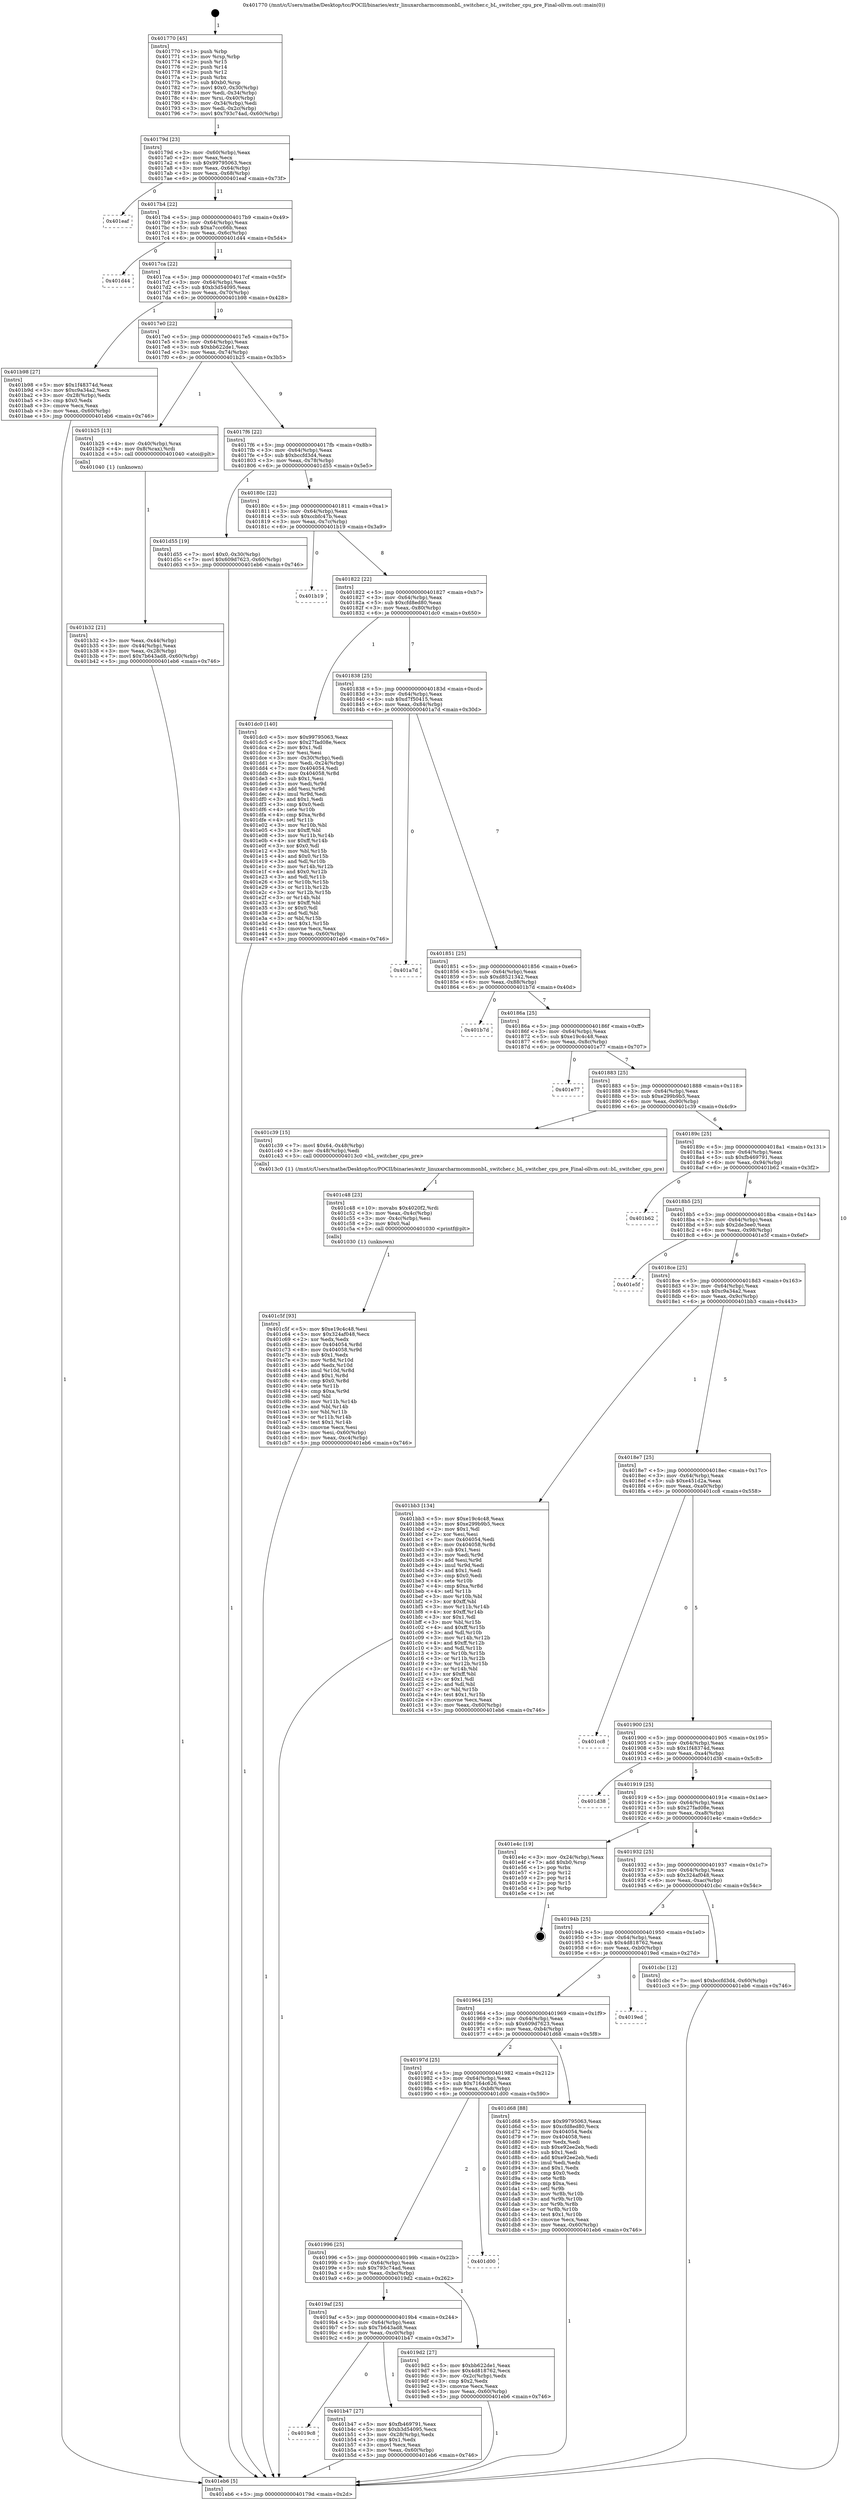 digraph "0x401770" {
  label = "0x401770 (/mnt/c/Users/mathe/Desktop/tcc/POCII/binaries/extr_linuxarcharmcommonbL_switcher.c_bL_switcher_cpu_pre_Final-ollvm.out::main(0))"
  labelloc = "t"
  node[shape=record]

  Entry [label="",width=0.3,height=0.3,shape=circle,fillcolor=black,style=filled]
  "0x40179d" [label="{
     0x40179d [23]\l
     | [instrs]\l
     &nbsp;&nbsp;0x40179d \<+3\>: mov -0x60(%rbp),%eax\l
     &nbsp;&nbsp;0x4017a0 \<+2\>: mov %eax,%ecx\l
     &nbsp;&nbsp;0x4017a2 \<+6\>: sub $0x99795063,%ecx\l
     &nbsp;&nbsp;0x4017a8 \<+3\>: mov %eax,-0x64(%rbp)\l
     &nbsp;&nbsp;0x4017ab \<+3\>: mov %ecx,-0x68(%rbp)\l
     &nbsp;&nbsp;0x4017ae \<+6\>: je 0000000000401eaf \<main+0x73f\>\l
  }"]
  "0x401eaf" [label="{
     0x401eaf\l
  }", style=dashed]
  "0x4017b4" [label="{
     0x4017b4 [22]\l
     | [instrs]\l
     &nbsp;&nbsp;0x4017b4 \<+5\>: jmp 00000000004017b9 \<main+0x49\>\l
     &nbsp;&nbsp;0x4017b9 \<+3\>: mov -0x64(%rbp),%eax\l
     &nbsp;&nbsp;0x4017bc \<+5\>: sub $0xa7ccc66b,%eax\l
     &nbsp;&nbsp;0x4017c1 \<+3\>: mov %eax,-0x6c(%rbp)\l
     &nbsp;&nbsp;0x4017c4 \<+6\>: je 0000000000401d44 \<main+0x5d4\>\l
  }"]
  Exit [label="",width=0.3,height=0.3,shape=circle,fillcolor=black,style=filled,peripheries=2]
  "0x401d44" [label="{
     0x401d44\l
  }", style=dashed]
  "0x4017ca" [label="{
     0x4017ca [22]\l
     | [instrs]\l
     &nbsp;&nbsp;0x4017ca \<+5\>: jmp 00000000004017cf \<main+0x5f\>\l
     &nbsp;&nbsp;0x4017cf \<+3\>: mov -0x64(%rbp),%eax\l
     &nbsp;&nbsp;0x4017d2 \<+5\>: sub $0xb3d54095,%eax\l
     &nbsp;&nbsp;0x4017d7 \<+3\>: mov %eax,-0x70(%rbp)\l
     &nbsp;&nbsp;0x4017da \<+6\>: je 0000000000401b98 \<main+0x428\>\l
  }"]
  "0x401c5f" [label="{
     0x401c5f [93]\l
     | [instrs]\l
     &nbsp;&nbsp;0x401c5f \<+5\>: mov $0xe19c4c48,%esi\l
     &nbsp;&nbsp;0x401c64 \<+5\>: mov $0x324af048,%ecx\l
     &nbsp;&nbsp;0x401c69 \<+2\>: xor %edx,%edx\l
     &nbsp;&nbsp;0x401c6b \<+8\>: mov 0x404054,%r8d\l
     &nbsp;&nbsp;0x401c73 \<+8\>: mov 0x404058,%r9d\l
     &nbsp;&nbsp;0x401c7b \<+3\>: sub $0x1,%edx\l
     &nbsp;&nbsp;0x401c7e \<+3\>: mov %r8d,%r10d\l
     &nbsp;&nbsp;0x401c81 \<+3\>: add %edx,%r10d\l
     &nbsp;&nbsp;0x401c84 \<+4\>: imul %r10d,%r8d\l
     &nbsp;&nbsp;0x401c88 \<+4\>: and $0x1,%r8d\l
     &nbsp;&nbsp;0x401c8c \<+4\>: cmp $0x0,%r8d\l
     &nbsp;&nbsp;0x401c90 \<+4\>: sete %r11b\l
     &nbsp;&nbsp;0x401c94 \<+4\>: cmp $0xa,%r9d\l
     &nbsp;&nbsp;0x401c98 \<+3\>: setl %bl\l
     &nbsp;&nbsp;0x401c9b \<+3\>: mov %r11b,%r14b\l
     &nbsp;&nbsp;0x401c9e \<+3\>: and %bl,%r14b\l
     &nbsp;&nbsp;0x401ca1 \<+3\>: xor %bl,%r11b\l
     &nbsp;&nbsp;0x401ca4 \<+3\>: or %r11b,%r14b\l
     &nbsp;&nbsp;0x401ca7 \<+4\>: test $0x1,%r14b\l
     &nbsp;&nbsp;0x401cab \<+3\>: cmovne %ecx,%esi\l
     &nbsp;&nbsp;0x401cae \<+3\>: mov %esi,-0x60(%rbp)\l
     &nbsp;&nbsp;0x401cb1 \<+6\>: mov %eax,-0xc4(%rbp)\l
     &nbsp;&nbsp;0x401cb7 \<+5\>: jmp 0000000000401eb6 \<main+0x746\>\l
  }"]
  "0x401b98" [label="{
     0x401b98 [27]\l
     | [instrs]\l
     &nbsp;&nbsp;0x401b98 \<+5\>: mov $0x1f48374d,%eax\l
     &nbsp;&nbsp;0x401b9d \<+5\>: mov $0xc9a34a2,%ecx\l
     &nbsp;&nbsp;0x401ba2 \<+3\>: mov -0x28(%rbp),%edx\l
     &nbsp;&nbsp;0x401ba5 \<+3\>: cmp $0x0,%edx\l
     &nbsp;&nbsp;0x401ba8 \<+3\>: cmove %ecx,%eax\l
     &nbsp;&nbsp;0x401bab \<+3\>: mov %eax,-0x60(%rbp)\l
     &nbsp;&nbsp;0x401bae \<+5\>: jmp 0000000000401eb6 \<main+0x746\>\l
  }"]
  "0x4017e0" [label="{
     0x4017e0 [22]\l
     | [instrs]\l
     &nbsp;&nbsp;0x4017e0 \<+5\>: jmp 00000000004017e5 \<main+0x75\>\l
     &nbsp;&nbsp;0x4017e5 \<+3\>: mov -0x64(%rbp),%eax\l
     &nbsp;&nbsp;0x4017e8 \<+5\>: sub $0xbb622de1,%eax\l
     &nbsp;&nbsp;0x4017ed \<+3\>: mov %eax,-0x74(%rbp)\l
     &nbsp;&nbsp;0x4017f0 \<+6\>: je 0000000000401b25 \<main+0x3b5\>\l
  }"]
  "0x401c48" [label="{
     0x401c48 [23]\l
     | [instrs]\l
     &nbsp;&nbsp;0x401c48 \<+10\>: movabs $0x4020f2,%rdi\l
     &nbsp;&nbsp;0x401c52 \<+3\>: mov %eax,-0x4c(%rbp)\l
     &nbsp;&nbsp;0x401c55 \<+3\>: mov -0x4c(%rbp),%esi\l
     &nbsp;&nbsp;0x401c58 \<+2\>: mov $0x0,%al\l
     &nbsp;&nbsp;0x401c5a \<+5\>: call 0000000000401030 \<printf@plt\>\l
     | [calls]\l
     &nbsp;&nbsp;0x401030 \{1\} (unknown)\l
  }"]
  "0x401b25" [label="{
     0x401b25 [13]\l
     | [instrs]\l
     &nbsp;&nbsp;0x401b25 \<+4\>: mov -0x40(%rbp),%rax\l
     &nbsp;&nbsp;0x401b29 \<+4\>: mov 0x8(%rax),%rdi\l
     &nbsp;&nbsp;0x401b2d \<+5\>: call 0000000000401040 \<atoi@plt\>\l
     | [calls]\l
     &nbsp;&nbsp;0x401040 \{1\} (unknown)\l
  }"]
  "0x4017f6" [label="{
     0x4017f6 [22]\l
     | [instrs]\l
     &nbsp;&nbsp;0x4017f6 \<+5\>: jmp 00000000004017fb \<main+0x8b\>\l
     &nbsp;&nbsp;0x4017fb \<+3\>: mov -0x64(%rbp),%eax\l
     &nbsp;&nbsp;0x4017fe \<+5\>: sub $0xbccfd3d4,%eax\l
     &nbsp;&nbsp;0x401803 \<+3\>: mov %eax,-0x78(%rbp)\l
     &nbsp;&nbsp;0x401806 \<+6\>: je 0000000000401d55 \<main+0x5e5\>\l
  }"]
  "0x4019c8" [label="{
     0x4019c8\l
  }", style=dashed]
  "0x401d55" [label="{
     0x401d55 [19]\l
     | [instrs]\l
     &nbsp;&nbsp;0x401d55 \<+7\>: movl $0x0,-0x30(%rbp)\l
     &nbsp;&nbsp;0x401d5c \<+7\>: movl $0x609d7623,-0x60(%rbp)\l
     &nbsp;&nbsp;0x401d63 \<+5\>: jmp 0000000000401eb6 \<main+0x746\>\l
  }"]
  "0x40180c" [label="{
     0x40180c [22]\l
     | [instrs]\l
     &nbsp;&nbsp;0x40180c \<+5\>: jmp 0000000000401811 \<main+0xa1\>\l
     &nbsp;&nbsp;0x401811 \<+3\>: mov -0x64(%rbp),%eax\l
     &nbsp;&nbsp;0x401814 \<+5\>: sub $0xccbfc47b,%eax\l
     &nbsp;&nbsp;0x401819 \<+3\>: mov %eax,-0x7c(%rbp)\l
     &nbsp;&nbsp;0x40181c \<+6\>: je 0000000000401b19 \<main+0x3a9\>\l
  }"]
  "0x401b47" [label="{
     0x401b47 [27]\l
     | [instrs]\l
     &nbsp;&nbsp;0x401b47 \<+5\>: mov $0xfb469791,%eax\l
     &nbsp;&nbsp;0x401b4c \<+5\>: mov $0xb3d54095,%ecx\l
     &nbsp;&nbsp;0x401b51 \<+3\>: mov -0x28(%rbp),%edx\l
     &nbsp;&nbsp;0x401b54 \<+3\>: cmp $0x1,%edx\l
     &nbsp;&nbsp;0x401b57 \<+3\>: cmovl %ecx,%eax\l
     &nbsp;&nbsp;0x401b5a \<+3\>: mov %eax,-0x60(%rbp)\l
     &nbsp;&nbsp;0x401b5d \<+5\>: jmp 0000000000401eb6 \<main+0x746\>\l
  }"]
  "0x401b19" [label="{
     0x401b19\l
  }", style=dashed]
  "0x401822" [label="{
     0x401822 [22]\l
     | [instrs]\l
     &nbsp;&nbsp;0x401822 \<+5\>: jmp 0000000000401827 \<main+0xb7\>\l
     &nbsp;&nbsp;0x401827 \<+3\>: mov -0x64(%rbp),%eax\l
     &nbsp;&nbsp;0x40182a \<+5\>: sub $0xcfd8ed80,%eax\l
     &nbsp;&nbsp;0x40182f \<+3\>: mov %eax,-0x80(%rbp)\l
     &nbsp;&nbsp;0x401832 \<+6\>: je 0000000000401dc0 \<main+0x650\>\l
  }"]
  "0x401b32" [label="{
     0x401b32 [21]\l
     | [instrs]\l
     &nbsp;&nbsp;0x401b32 \<+3\>: mov %eax,-0x44(%rbp)\l
     &nbsp;&nbsp;0x401b35 \<+3\>: mov -0x44(%rbp),%eax\l
     &nbsp;&nbsp;0x401b38 \<+3\>: mov %eax,-0x28(%rbp)\l
     &nbsp;&nbsp;0x401b3b \<+7\>: movl $0x7b643ad8,-0x60(%rbp)\l
     &nbsp;&nbsp;0x401b42 \<+5\>: jmp 0000000000401eb6 \<main+0x746\>\l
  }"]
  "0x401dc0" [label="{
     0x401dc0 [140]\l
     | [instrs]\l
     &nbsp;&nbsp;0x401dc0 \<+5\>: mov $0x99795063,%eax\l
     &nbsp;&nbsp;0x401dc5 \<+5\>: mov $0x27fad08e,%ecx\l
     &nbsp;&nbsp;0x401dca \<+2\>: mov $0x1,%dl\l
     &nbsp;&nbsp;0x401dcc \<+2\>: xor %esi,%esi\l
     &nbsp;&nbsp;0x401dce \<+3\>: mov -0x30(%rbp),%edi\l
     &nbsp;&nbsp;0x401dd1 \<+3\>: mov %edi,-0x24(%rbp)\l
     &nbsp;&nbsp;0x401dd4 \<+7\>: mov 0x404054,%edi\l
     &nbsp;&nbsp;0x401ddb \<+8\>: mov 0x404058,%r8d\l
     &nbsp;&nbsp;0x401de3 \<+3\>: sub $0x1,%esi\l
     &nbsp;&nbsp;0x401de6 \<+3\>: mov %edi,%r9d\l
     &nbsp;&nbsp;0x401de9 \<+3\>: add %esi,%r9d\l
     &nbsp;&nbsp;0x401dec \<+4\>: imul %r9d,%edi\l
     &nbsp;&nbsp;0x401df0 \<+3\>: and $0x1,%edi\l
     &nbsp;&nbsp;0x401df3 \<+3\>: cmp $0x0,%edi\l
     &nbsp;&nbsp;0x401df6 \<+4\>: sete %r10b\l
     &nbsp;&nbsp;0x401dfa \<+4\>: cmp $0xa,%r8d\l
     &nbsp;&nbsp;0x401dfe \<+4\>: setl %r11b\l
     &nbsp;&nbsp;0x401e02 \<+3\>: mov %r10b,%bl\l
     &nbsp;&nbsp;0x401e05 \<+3\>: xor $0xff,%bl\l
     &nbsp;&nbsp;0x401e08 \<+3\>: mov %r11b,%r14b\l
     &nbsp;&nbsp;0x401e0b \<+4\>: xor $0xff,%r14b\l
     &nbsp;&nbsp;0x401e0f \<+3\>: xor $0x0,%dl\l
     &nbsp;&nbsp;0x401e12 \<+3\>: mov %bl,%r15b\l
     &nbsp;&nbsp;0x401e15 \<+4\>: and $0x0,%r15b\l
     &nbsp;&nbsp;0x401e19 \<+3\>: and %dl,%r10b\l
     &nbsp;&nbsp;0x401e1c \<+3\>: mov %r14b,%r12b\l
     &nbsp;&nbsp;0x401e1f \<+4\>: and $0x0,%r12b\l
     &nbsp;&nbsp;0x401e23 \<+3\>: and %dl,%r11b\l
     &nbsp;&nbsp;0x401e26 \<+3\>: or %r10b,%r15b\l
     &nbsp;&nbsp;0x401e29 \<+3\>: or %r11b,%r12b\l
     &nbsp;&nbsp;0x401e2c \<+3\>: xor %r12b,%r15b\l
     &nbsp;&nbsp;0x401e2f \<+3\>: or %r14b,%bl\l
     &nbsp;&nbsp;0x401e32 \<+3\>: xor $0xff,%bl\l
     &nbsp;&nbsp;0x401e35 \<+3\>: or $0x0,%dl\l
     &nbsp;&nbsp;0x401e38 \<+2\>: and %dl,%bl\l
     &nbsp;&nbsp;0x401e3a \<+3\>: or %bl,%r15b\l
     &nbsp;&nbsp;0x401e3d \<+4\>: test $0x1,%r15b\l
     &nbsp;&nbsp;0x401e41 \<+3\>: cmovne %ecx,%eax\l
     &nbsp;&nbsp;0x401e44 \<+3\>: mov %eax,-0x60(%rbp)\l
     &nbsp;&nbsp;0x401e47 \<+5\>: jmp 0000000000401eb6 \<main+0x746\>\l
  }"]
  "0x401838" [label="{
     0x401838 [25]\l
     | [instrs]\l
     &nbsp;&nbsp;0x401838 \<+5\>: jmp 000000000040183d \<main+0xcd\>\l
     &nbsp;&nbsp;0x40183d \<+3\>: mov -0x64(%rbp),%eax\l
     &nbsp;&nbsp;0x401840 \<+5\>: sub $0xd7f50415,%eax\l
     &nbsp;&nbsp;0x401845 \<+6\>: mov %eax,-0x84(%rbp)\l
     &nbsp;&nbsp;0x40184b \<+6\>: je 0000000000401a7d \<main+0x30d\>\l
  }"]
  "0x401770" [label="{
     0x401770 [45]\l
     | [instrs]\l
     &nbsp;&nbsp;0x401770 \<+1\>: push %rbp\l
     &nbsp;&nbsp;0x401771 \<+3\>: mov %rsp,%rbp\l
     &nbsp;&nbsp;0x401774 \<+2\>: push %r15\l
     &nbsp;&nbsp;0x401776 \<+2\>: push %r14\l
     &nbsp;&nbsp;0x401778 \<+2\>: push %r12\l
     &nbsp;&nbsp;0x40177a \<+1\>: push %rbx\l
     &nbsp;&nbsp;0x40177b \<+7\>: sub $0xb0,%rsp\l
     &nbsp;&nbsp;0x401782 \<+7\>: movl $0x0,-0x30(%rbp)\l
     &nbsp;&nbsp;0x401789 \<+3\>: mov %edi,-0x34(%rbp)\l
     &nbsp;&nbsp;0x40178c \<+4\>: mov %rsi,-0x40(%rbp)\l
     &nbsp;&nbsp;0x401790 \<+3\>: mov -0x34(%rbp),%edi\l
     &nbsp;&nbsp;0x401793 \<+3\>: mov %edi,-0x2c(%rbp)\l
     &nbsp;&nbsp;0x401796 \<+7\>: movl $0x793c74ad,-0x60(%rbp)\l
  }"]
  "0x401a7d" [label="{
     0x401a7d\l
  }", style=dashed]
  "0x401851" [label="{
     0x401851 [25]\l
     | [instrs]\l
     &nbsp;&nbsp;0x401851 \<+5\>: jmp 0000000000401856 \<main+0xe6\>\l
     &nbsp;&nbsp;0x401856 \<+3\>: mov -0x64(%rbp),%eax\l
     &nbsp;&nbsp;0x401859 \<+5\>: sub $0xd8521342,%eax\l
     &nbsp;&nbsp;0x40185e \<+6\>: mov %eax,-0x88(%rbp)\l
     &nbsp;&nbsp;0x401864 \<+6\>: je 0000000000401b7d \<main+0x40d\>\l
  }"]
  "0x401eb6" [label="{
     0x401eb6 [5]\l
     | [instrs]\l
     &nbsp;&nbsp;0x401eb6 \<+5\>: jmp 000000000040179d \<main+0x2d\>\l
  }"]
  "0x401b7d" [label="{
     0x401b7d\l
  }", style=dashed]
  "0x40186a" [label="{
     0x40186a [25]\l
     | [instrs]\l
     &nbsp;&nbsp;0x40186a \<+5\>: jmp 000000000040186f \<main+0xff\>\l
     &nbsp;&nbsp;0x40186f \<+3\>: mov -0x64(%rbp),%eax\l
     &nbsp;&nbsp;0x401872 \<+5\>: sub $0xe19c4c48,%eax\l
     &nbsp;&nbsp;0x401877 \<+6\>: mov %eax,-0x8c(%rbp)\l
     &nbsp;&nbsp;0x40187d \<+6\>: je 0000000000401e77 \<main+0x707\>\l
  }"]
  "0x4019af" [label="{
     0x4019af [25]\l
     | [instrs]\l
     &nbsp;&nbsp;0x4019af \<+5\>: jmp 00000000004019b4 \<main+0x244\>\l
     &nbsp;&nbsp;0x4019b4 \<+3\>: mov -0x64(%rbp),%eax\l
     &nbsp;&nbsp;0x4019b7 \<+5\>: sub $0x7b643ad8,%eax\l
     &nbsp;&nbsp;0x4019bc \<+6\>: mov %eax,-0xc0(%rbp)\l
     &nbsp;&nbsp;0x4019c2 \<+6\>: je 0000000000401b47 \<main+0x3d7\>\l
  }"]
  "0x401e77" [label="{
     0x401e77\l
  }", style=dashed]
  "0x401883" [label="{
     0x401883 [25]\l
     | [instrs]\l
     &nbsp;&nbsp;0x401883 \<+5\>: jmp 0000000000401888 \<main+0x118\>\l
     &nbsp;&nbsp;0x401888 \<+3\>: mov -0x64(%rbp),%eax\l
     &nbsp;&nbsp;0x40188b \<+5\>: sub $0xe299b9b5,%eax\l
     &nbsp;&nbsp;0x401890 \<+6\>: mov %eax,-0x90(%rbp)\l
     &nbsp;&nbsp;0x401896 \<+6\>: je 0000000000401c39 \<main+0x4c9\>\l
  }"]
  "0x4019d2" [label="{
     0x4019d2 [27]\l
     | [instrs]\l
     &nbsp;&nbsp;0x4019d2 \<+5\>: mov $0xbb622de1,%eax\l
     &nbsp;&nbsp;0x4019d7 \<+5\>: mov $0x4d818762,%ecx\l
     &nbsp;&nbsp;0x4019dc \<+3\>: mov -0x2c(%rbp),%edx\l
     &nbsp;&nbsp;0x4019df \<+3\>: cmp $0x2,%edx\l
     &nbsp;&nbsp;0x4019e2 \<+3\>: cmovne %ecx,%eax\l
     &nbsp;&nbsp;0x4019e5 \<+3\>: mov %eax,-0x60(%rbp)\l
     &nbsp;&nbsp;0x4019e8 \<+5\>: jmp 0000000000401eb6 \<main+0x746\>\l
  }"]
  "0x401c39" [label="{
     0x401c39 [15]\l
     | [instrs]\l
     &nbsp;&nbsp;0x401c39 \<+7\>: movl $0x64,-0x48(%rbp)\l
     &nbsp;&nbsp;0x401c40 \<+3\>: mov -0x48(%rbp),%edi\l
     &nbsp;&nbsp;0x401c43 \<+5\>: call 00000000004013c0 \<bL_switcher_cpu_pre\>\l
     | [calls]\l
     &nbsp;&nbsp;0x4013c0 \{1\} (/mnt/c/Users/mathe/Desktop/tcc/POCII/binaries/extr_linuxarcharmcommonbL_switcher.c_bL_switcher_cpu_pre_Final-ollvm.out::bL_switcher_cpu_pre)\l
  }"]
  "0x40189c" [label="{
     0x40189c [25]\l
     | [instrs]\l
     &nbsp;&nbsp;0x40189c \<+5\>: jmp 00000000004018a1 \<main+0x131\>\l
     &nbsp;&nbsp;0x4018a1 \<+3\>: mov -0x64(%rbp),%eax\l
     &nbsp;&nbsp;0x4018a4 \<+5\>: sub $0xfb469791,%eax\l
     &nbsp;&nbsp;0x4018a9 \<+6\>: mov %eax,-0x94(%rbp)\l
     &nbsp;&nbsp;0x4018af \<+6\>: je 0000000000401b62 \<main+0x3f2\>\l
  }"]
  "0x401996" [label="{
     0x401996 [25]\l
     | [instrs]\l
     &nbsp;&nbsp;0x401996 \<+5\>: jmp 000000000040199b \<main+0x22b\>\l
     &nbsp;&nbsp;0x40199b \<+3\>: mov -0x64(%rbp),%eax\l
     &nbsp;&nbsp;0x40199e \<+5\>: sub $0x793c74ad,%eax\l
     &nbsp;&nbsp;0x4019a3 \<+6\>: mov %eax,-0xbc(%rbp)\l
     &nbsp;&nbsp;0x4019a9 \<+6\>: je 00000000004019d2 \<main+0x262\>\l
  }"]
  "0x401b62" [label="{
     0x401b62\l
  }", style=dashed]
  "0x4018b5" [label="{
     0x4018b5 [25]\l
     | [instrs]\l
     &nbsp;&nbsp;0x4018b5 \<+5\>: jmp 00000000004018ba \<main+0x14a\>\l
     &nbsp;&nbsp;0x4018ba \<+3\>: mov -0x64(%rbp),%eax\l
     &nbsp;&nbsp;0x4018bd \<+5\>: sub $0x2de3ee0,%eax\l
     &nbsp;&nbsp;0x4018c2 \<+6\>: mov %eax,-0x98(%rbp)\l
     &nbsp;&nbsp;0x4018c8 \<+6\>: je 0000000000401e5f \<main+0x6ef\>\l
  }"]
  "0x401d00" [label="{
     0x401d00\l
  }", style=dashed]
  "0x401e5f" [label="{
     0x401e5f\l
  }", style=dashed]
  "0x4018ce" [label="{
     0x4018ce [25]\l
     | [instrs]\l
     &nbsp;&nbsp;0x4018ce \<+5\>: jmp 00000000004018d3 \<main+0x163\>\l
     &nbsp;&nbsp;0x4018d3 \<+3\>: mov -0x64(%rbp),%eax\l
     &nbsp;&nbsp;0x4018d6 \<+5\>: sub $0xc9a34a2,%eax\l
     &nbsp;&nbsp;0x4018db \<+6\>: mov %eax,-0x9c(%rbp)\l
     &nbsp;&nbsp;0x4018e1 \<+6\>: je 0000000000401bb3 \<main+0x443\>\l
  }"]
  "0x40197d" [label="{
     0x40197d [25]\l
     | [instrs]\l
     &nbsp;&nbsp;0x40197d \<+5\>: jmp 0000000000401982 \<main+0x212\>\l
     &nbsp;&nbsp;0x401982 \<+3\>: mov -0x64(%rbp),%eax\l
     &nbsp;&nbsp;0x401985 \<+5\>: sub $0x7164c626,%eax\l
     &nbsp;&nbsp;0x40198a \<+6\>: mov %eax,-0xb8(%rbp)\l
     &nbsp;&nbsp;0x401990 \<+6\>: je 0000000000401d00 \<main+0x590\>\l
  }"]
  "0x401bb3" [label="{
     0x401bb3 [134]\l
     | [instrs]\l
     &nbsp;&nbsp;0x401bb3 \<+5\>: mov $0xe19c4c48,%eax\l
     &nbsp;&nbsp;0x401bb8 \<+5\>: mov $0xe299b9b5,%ecx\l
     &nbsp;&nbsp;0x401bbd \<+2\>: mov $0x1,%dl\l
     &nbsp;&nbsp;0x401bbf \<+2\>: xor %esi,%esi\l
     &nbsp;&nbsp;0x401bc1 \<+7\>: mov 0x404054,%edi\l
     &nbsp;&nbsp;0x401bc8 \<+8\>: mov 0x404058,%r8d\l
     &nbsp;&nbsp;0x401bd0 \<+3\>: sub $0x1,%esi\l
     &nbsp;&nbsp;0x401bd3 \<+3\>: mov %edi,%r9d\l
     &nbsp;&nbsp;0x401bd6 \<+3\>: add %esi,%r9d\l
     &nbsp;&nbsp;0x401bd9 \<+4\>: imul %r9d,%edi\l
     &nbsp;&nbsp;0x401bdd \<+3\>: and $0x1,%edi\l
     &nbsp;&nbsp;0x401be0 \<+3\>: cmp $0x0,%edi\l
     &nbsp;&nbsp;0x401be3 \<+4\>: sete %r10b\l
     &nbsp;&nbsp;0x401be7 \<+4\>: cmp $0xa,%r8d\l
     &nbsp;&nbsp;0x401beb \<+4\>: setl %r11b\l
     &nbsp;&nbsp;0x401bef \<+3\>: mov %r10b,%bl\l
     &nbsp;&nbsp;0x401bf2 \<+3\>: xor $0xff,%bl\l
     &nbsp;&nbsp;0x401bf5 \<+3\>: mov %r11b,%r14b\l
     &nbsp;&nbsp;0x401bf8 \<+4\>: xor $0xff,%r14b\l
     &nbsp;&nbsp;0x401bfc \<+3\>: xor $0x1,%dl\l
     &nbsp;&nbsp;0x401bff \<+3\>: mov %bl,%r15b\l
     &nbsp;&nbsp;0x401c02 \<+4\>: and $0xff,%r15b\l
     &nbsp;&nbsp;0x401c06 \<+3\>: and %dl,%r10b\l
     &nbsp;&nbsp;0x401c09 \<+3\>: mov %r14b,%r12b\l
     &nbsp;&nbsp;0x401c0c \<+4\>: and $0xff,%r12b\l
     &nbsp;&nbsp;0x401c10 \<+3\>: and %dl,%r11b\l
     &nbsp;&nbsp;0x401c13 \<+3\>: or %r10b,%r15b\l
     &nbsp;&nbsp;0x401c16 \<+3\>: or %r11b,%r12b\l
     &nbsp;&nbsp;0x401c19 \<+3\>: xor %r12b,%r15b\l
     &nbsp;&nbsp;0x401c1c \<+3\>: or %r14b,%bl\l
     &nbsp;&nbsp;0x401c1f \<+3\>: xor $0xff,%bl\l
     &nbsp;&nbsp;0x401c22 \<+3\>: or $0x1,%dl\l
     &nbsp;&nbsp;0x401c25 \<+2\>: and %dl,%bl\l
     &nbsp;&nbsp;0x401c27 \<+3\>: or %bl,%r15b\l
     &nbsp;&nbsp;0x401c2a \<+4\>: test $0x1,%r15b\l
     &nbsp;&nbsp;0x401c2e \<+3\>: cmovne %ecx,%eax\l
     &nbsp;&nbsp;0x401c31 \<+3\>: mov %eax,-0x60(%rbp)\l
     &nbsp;&nbsp;0x401c34 \<+5\>: jmp 0000000000401eb6 \<main+0x746\>\l
  }"]
  "0x4018e7" [label="{
     0x4018e7 [25]\l
     | [instrs]\l
     &nbsp;&nbsp;0x4018e7 \<+5\>: jmp 00000000004018ec \<main+0x17c\>\l
     &nbsp;&nbsp;0x4018ec \<+3\>: mov -0x64(%rbp),%eax\l
     &nbsp;&nbsp;0x4018ef \<+5\>: sub $0xe451d2a,%eax\l
     &nbsp;&nbsp;0x4018f4 \<+6\>: mov %eax,-0xa0(%rbp)\l
     &nbsp;&nbsp;0x4018fa \<+6\>: je 0000000000401cc8 \<main+0x558\>\l
  }"]
  "0x401d68" [label="{
     0x401d68 [88]\l
     | [instrs]\l
     &nbsp;&nbsp;0x401d68 \<+5\>: mov $0x99795063,%eax\l
     &nbsp;&nbsp;0x401d6d \<+5\>: mov $0xcfd8ed80,%ecx\l
     &nbsp;&nbsp;0x401d72 \<+7\>: mov 0x404054,%edx\l
     &nbsp;&nbsp;0x401d79 \<+7\>: mov 0x404058,%esi\l
     &nbsp;&nbsp;0x401d80 \<+2\>: mov %edx,%edi\l
     &nbsp;&nbsp;0x401d82 \<+6\>: sub $0xe92ee2eb,%edi\l
     &nbsp;&nbsp;0x401d88 \<+3\>: sub $0x1,%edi\l
     &nbsp;&nbsp;0x401d8b \<+6\>: add $0xe92ee2eb,%edi\l
     &nbsp;&nbsp;0x401d91 \<+3\>: imul %edi,%edx\l
     &nbsp;&nbsp;0x401d94 \<+3\>: and $0x1,%edx\l
     &nbsp;&nbsp;0x401d97 \<+3\>: cmp $0x0,%edx\l
     &nbsp;&nbsp;0x401d9a \<+4\>: sete %r8b\l
     &nbsp;&nbsp;0x401d9e \<+3\>: cmp $0xa,%esi\l
     &nbsp;&nbsp;0x401da1 \<+4\>: setl %r9b\l
     &nbsp;&nbsp;0x401da5 \<+3\>: mov %r8b,%r10b\l
     &nbsp;&nbsp;0x401da8 \<+3\>: and %r9b,%r10b\l
     &nbsp;&nbsp;0x401dab \<+3\>: xor %r9b,%r8b\l
     &nbsp;&nbsp;0x401dae \<+3\>: or %r8b,%r10b\l
     &nbsp;&nbsp;0x401db1 \<+4\>: test $0x1,%r10b\l
     &nbsp;&nbsp;0x401db5 \<+3\>: cmovne %ecx,%eax\l
     &nbsp;&nbsp;0x401db8 \<+3\>: mov %eax,-0x60(%rbp)\l
     &nbsp;&nbsp;0x401dbb \<+5\>: jmp 0000000000401eb6 \<main+0x746\>\l
  }"]
  "0x401cc8" [label="{
     0x401cc8\l
  }", style=dashed]
  "0x401900" [label="{
     0x401900 [25]\l
     | [instrs]\l
     &nbsp;&nbsp;0x401900 \<+5\>: jmp 0000000000401905 \<main+0x195\>\l
     &nbsp;&nbsp;0x401905 \<+3\>: mov -0x64(%rbp),%eax\l
     &nbsp;&nbsp;0x401908 \<+5\>: sub $0x1f48374d,%eax\l
     &nbsp;&nbsp;0x40190d \<+6\>: mov %eax,-0xa4(%rbp)\l
     &nbsp;&nbsp;0x401913 \<+6\>: je 0000000000401d38 \<main+0x5c8\>\l
  }"]
  "0x401964" [label="{
     0x401964 [25]\l
     | [instrs]\l
     &nbsp;&nbsp;0x401964 \<+5\>: jmp 0000000000401969 \<main+0x1f9\>\l
     &nbsp;&nbsp;0x401969 \<+3\>: mov -0x64(%rbp),%eax\l
     &nbsp;&nbsp;0x40196c \<+5\>: sub $0x609d7623,%eax\l
     &nbsp;&nbsp;0x401971 \<+6\>: mov %eax,-0xb4(%rbp)\l
     &nbsp;&nbsp;0x401977 \<+6\>: je 0000000000401d68 \<main+0x5f8\>\l
  }"]
  "0x401d38" [label="{
     0x401d38\l
  }", style=dashed]
  "0x401919" [label="{
     0x401919 [25]\l
     | [instrs]\l
     &nbsp;&nbsp;0x401919 \<+5\>: jmp 000000000040191e \<main+0x1ae\>\l
     &nbsp;&nbsp;0x40191e \<+3\>: mov -0x64(%rbp),%eax\l
     &nbsp;&nbsp;0x401921 \<+5\>: sub $0x27fad08e,%eax\l
     &nbsp;&nbsp;0x401926 \<+6\>: mov %eax,-0xa8(%rbp)\l
     &nbsp;&nbsp;0x40192c \<+6\>: je 0000000000401e4c \<main+0x6dc\>\l
  }"]
  "0x4019ed" [label="{
     0x4019ed\l
  }", style=dashed]
  "0x401e4c" [label="{
     0x401e4c [19]\l
     | [instrs]\l
     &nbsp;&nbsp;0x401e4c \<+3\>: mov -0x24(%rbp),%eax\l
     &nbsp;&nbsp;0x401e4f \<+7\>: add $0xb0,%rsp\l
     &nbsp;&nbsp;0x401e56 \<+1\>: pop %rbx\l
     &nbsp;&nbsp;0x401e57 \<+2\>: pop %r12\l
     &nbsp;&nbsp;0x401e59 \<+2\>: pop %r14\l
     &nbsp;&nbsp;0x401e5b \<+2\>: pop %r15\l
     &nbsp;&nbsp;0x401e5d \<+1\>: pop %rbp\l
     &nbsp;&nbsp;0x401e5e \<+1\>: ret\l
  }"]
  "0x401932" [label="{
     0x401932 [25]\l
     | [instrs]\l
     &nbsp;&nbsp;0x401932 \<+5\>: jmp 0000000000401937 \<main+0x1c7\>\l
     &nbsp;&nbsp;0x401937 \<+3\>: mov -0x64(%rbp),%eax\l
     &nbsp;&nbsp;0x40193a \<+5\>: sub $0x324af048,%eax\l
     &nbsp;&nbsp;0x40193f \<+6\>: mov %eax,-0xac(%rbp)\l
     &nbsp;&nbsp;0x401945 \<+6\>: je 0000000000401cbc \<main+0x54c\>\l
  }"]
  "0x40194b" [label="{
     0x40194b [25]\l
     | [instrs]\l
     &nbsp;&nbsp;0x40194b \<+5\>: jmp 0000000000401950 \<main+0x1e0\>\l
     &nbsp;&nbsp;0x401950 \<+3\>: mov -0x64(%rbp),%eax\l
     &nbsp;&nbsp;0x401953 \<+5\>: sub $0x4d818762,%eax\l
     &nbsp;&nbsp;0x401958 \<+6\>: mov %eax,-0xb0(%rbp)\l
     &nbsp;&nbsp;0x40195e \<+6\>: je 00000000004019ed \<main+0x27d\>\l
  }"]
  "0x401cbc" [label="{
     0x401cbc [12]\l
     | [instrs]\l
     &nbsp;&nbsp;0x401cbc \<+7\>: movl $0xbccfd3d4,-0x60(%rbp)\l
     &nbsp;&nbsp;0x401cc3 \<+5\>: jmp 0000000000401eb6 \<main+0x746\>\l
  }"]
  Entry -> "0x401770" [label=" 1"]
  "0x40179d" -> "0x401eaf" [label=" 0"]
  "0x40179d" -> "0x4017b4" [label=" 11"]
  "0x401e4c" -> Exit [label=" 1"]
  "0x4017b4" -> "0x401d44" [label=" 0"]
  "0x4017b4" -> "0x4017ca" [label=" 11"]
  "0x401dc0" -> "0x401eb6" [label=" 1"]
  "0x4017ca" -> "0x401b98" [label=" 1"]
  "0x4017ca" -> "0x4017e0" [label=" 10"]
  "0x401d68" -> "0x401eb6" [label=" 1"]
  "0x4017e0" -> "0x401b25" [label=" 1"]
  "0x4017e0" -> "0x4017f6" [label=" 9"]
  "0x401d55" -> "0x401eb6" [label=" 1"]
  "0x4017f6" -> "0x401d55" [label=" 1"]
  "0x4017f6" -> "0x40180c" [label=" 8"]
  "0x401cbc" -> "0x401eb6" [label=" 1"]
  "0x40180c" -> "0x401b19" [label=" 0"]
  "0x40180c" -> "0x401822" [label=" 8"]
  "0x401c5f" -> "0x401eb6" [label=" 1"]
  "0x401822" -> "0x401dc0" [label=" 1"]
  "0x401822" -> "0x401838" [label=" 7"]
  "0x401c39" -> "0x401c48" [label=" 1"]
  "0x401838" -> "0x401a7d" [label=" 0"]
  "0x401838" -> "0x401851" [label=" 7"]
  "0x401bb3" -> "0x401eb6" [label=" 1"]
  "0x401851" -> "0x401b7d" [label=" 0"]
  "0x401851" -> "0x40186a" [label=" 7"]
  "0x401b98" -> "0x401eb6" [label=" 1"]
  "0x40186a" -> "0x401e77" [label=" 0"]
  "0x40186a" -> "0x401883" [label=" 7"]
  "0x401b47" -> "0x401eb6" [label=" 1"]
  "0x401883" -> "0x401c39" [label=" 1"]
  "0x401883" -> "0x40189c" [label=" 6"]
  "0x4019af" -> "0x4019c8" [label=" 0"]
  "0x40189c" -> "0x401b62" [label=" 0"]
  "0x40189c" -> "0x4018b5" [label=" 6"]
  "0x401c48" -> "0x401c5f" [label=" 1"]
  "0x4018b5" -> "0x401e5f" [label=" 0"]
  "0x4018b5" -> "0x4018ce" [label=" 6"]
  "0x401b32" -> "0x401eb6" [label=" 1"]
  "0x4018ce" -> "0x401bb3" [label=" 1"]
  "0x4018ce" -> "0x4018e7" [label=" 5"]
  "0x401eb6" -> "0x40179d" [label=" 10"]
  "0x4018e7" -> "0x401cc8" [label=" 0"]
  "0x4018e7" -> "0x401900" [label=" 5"]
  "0x401770" -> "0x40179d" [label=" 1"]
  "0x401900" -> "0x401d38" [label=" 0"]
  "0x401900" -> "0x401919" [label=" 5"]
  "0x401996" -> "0x4019af" [label=" 1"]
  "0x401919" -> "0x401e4c" [label=" 1"]
  "0x401919" -> "0x401932" [label=" 4"]
  "0x401996" -> "0x4019d2" [label=" 1"]
  "0x401932" -> "0x401cbc" [label=" 1"]
  "0x401932" -> "0x40194b" [label=" 3"]
  "0x4019af" -> "0x401b47" [label=" 1"]
  "0x40194b" -> "0x4019ed" [label=" 0"]
  "0x40194b" -> "0x401964" [label=" 3"]
  "0x4019d2" -> "0x401eb6" [label=" 1"]
  "0x401964" -> "0x401d68" [label=" 1"]
  "0x401964" -> "0x40197d" [label=" 2"]
  "0x401b25" -> "0x401b32" [label=" 1"]
  "0x40197d" -> "0x401d00" [label=" 0"]
  "0x40197d" -> "0x401996" [label=" 2"]
}
